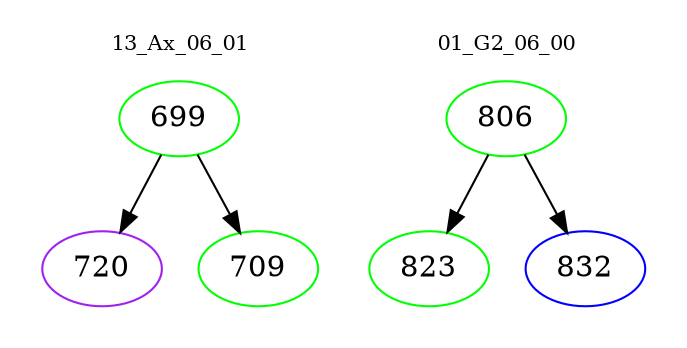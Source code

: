 digraph{
subgraph cluster_0 {
color = white
label = "13_Ax_06_01";
fontsize=10;
T0_699 [label="699", color="green"]
T0_699 -> T0_720 [color="black"]
T0_720 [label="720", color="purple"]
T0_699 -> T0_709 [color="black"]
T0_709 [label="709", color="green"]
}
subgraph cluster_1 {
color = white
label = "01_G2_06_00";
fontsize=10;
T1_806 [label="806", color="green"]
T1_806 -> T1_823 [color="black"]
T1_823 [label="823", color="green"]
T1_806 -> T1_832 [color="black"]
T1_832 [label="832", color="blue"]
}
}
